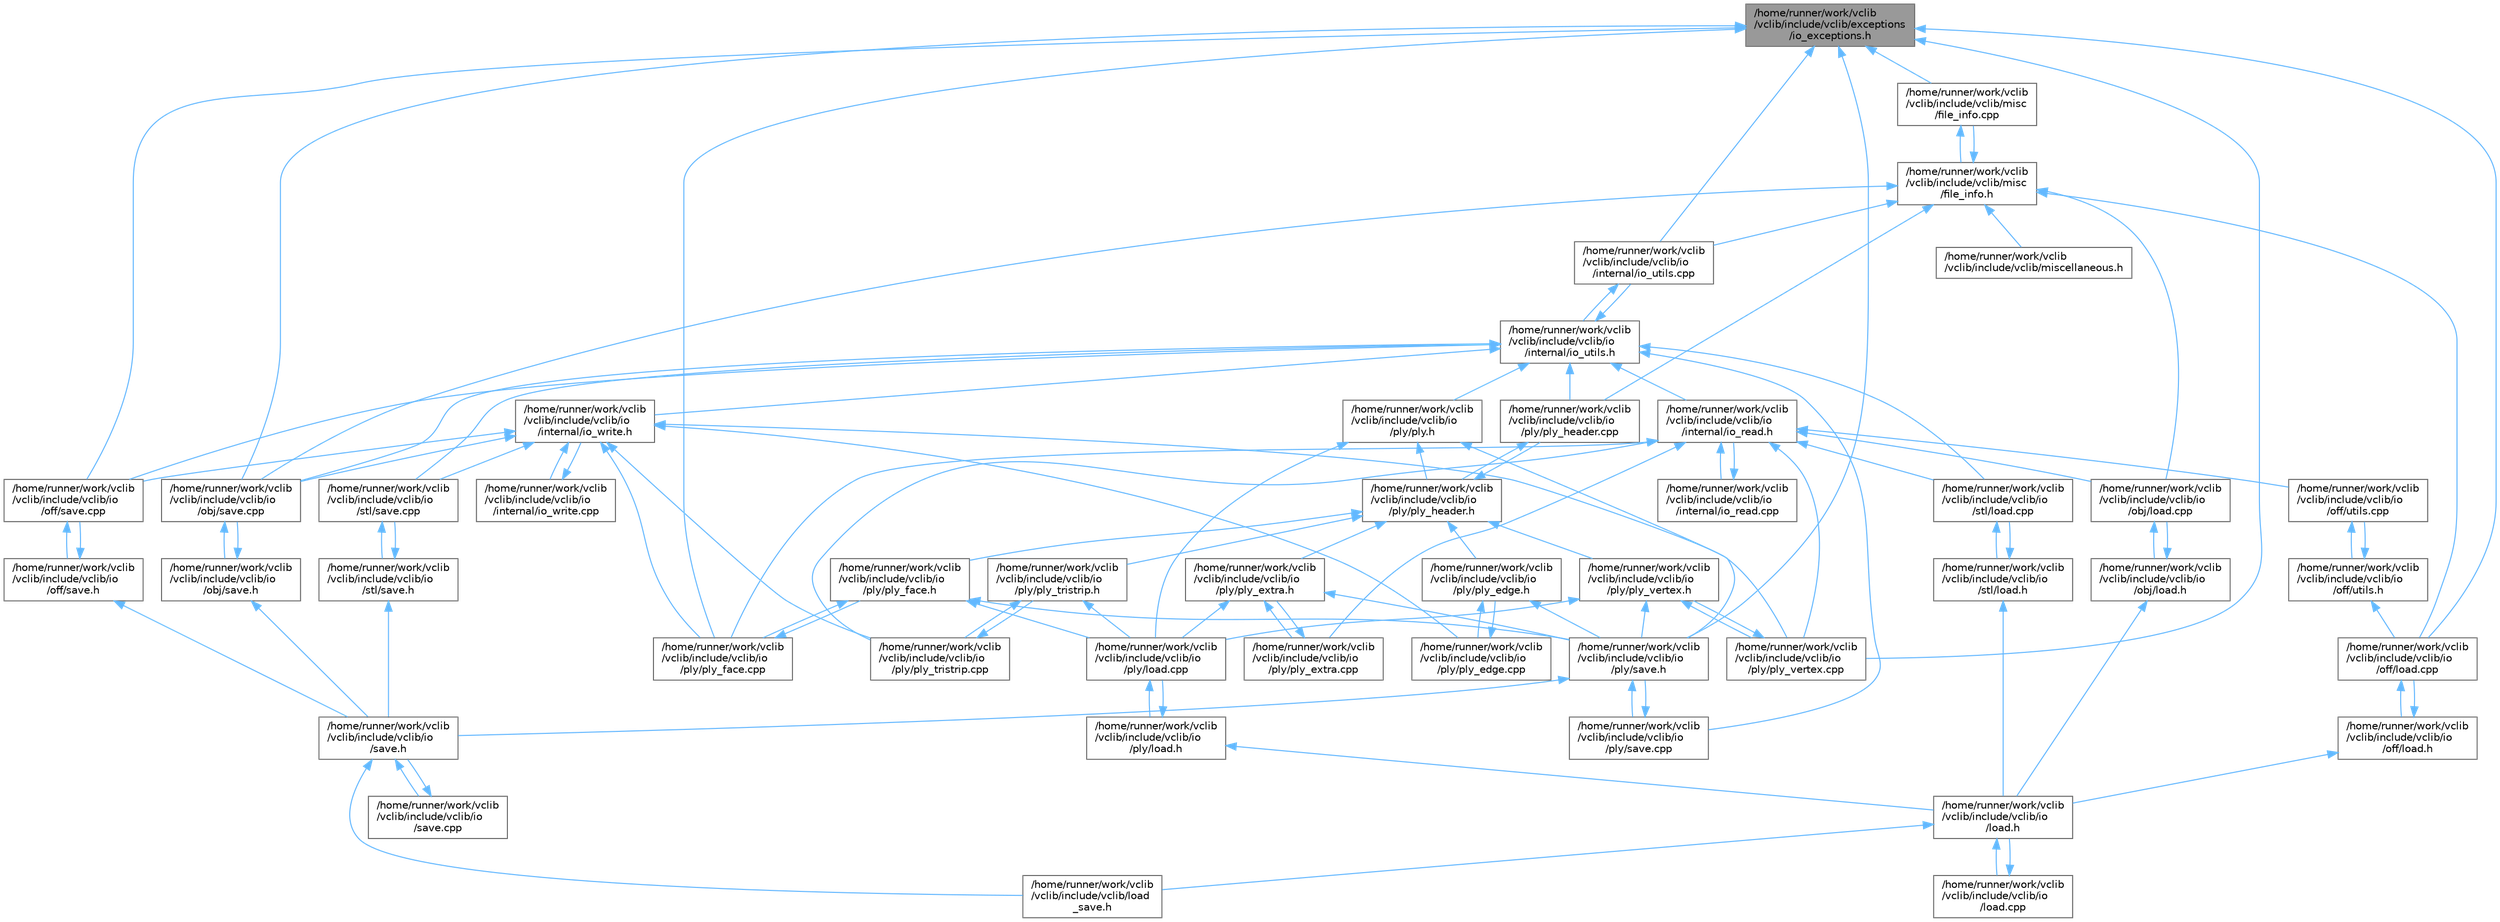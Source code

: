 digraph "/home/runner/work/vclib/vclib/include/vclib/exceptions/io_exceptions.h"
{
 // LATEX_PDF_SIZE
  bgcolor="transparent";
  edge [fontname=Helvetica,fontsize=10,labelfontname=Helvetica,labelfontsize=10];
  node [fontname=Helvetica,fontsize=10,shape=box,height=0.2,width=0.4];
  Node1 [label="/home/runner/work/vclib\l/vclib/include/vclib/exceptions\l/io_exceptions.h",height=0.2,width=0.4,color="gray40", fillcolor="grey60", style="filled", fontcolor="black",tooltip=" "];
  Node1 -> Node2 [dir="back",color="steelblue1",style="solid"];
  Node2 [label="/home/runner/work/vclib\l/vclib/include/vclib/io\l/internal/io_utils.cpp",height=0.2,width=0.4,color="grey40", fillcolor="white", style="filled",URL="$io__utils_8cpp.html",tooltip=" "];
  Node2 -> Node3 [dir="back",color="steelblue1",style="solid"];
  Node3 [label="/home/runner/work/vclib\l/vclib/include/vclib/io\l/internal/io_utils.h",height=0.2,width=0.4,color="grey40", fillcolor="white", style="filled",URL="$io__utils_8h.html",tooltip=" "];
  Node3 -> Node4 [dir="back",color="steelblue1",style="solid"];
  Node4 [label="/home/runner/work/vclib\l/vclib/include/vclib/io\l/internal/io_read.h",height=0.2,width=0.4,color="grey40", fillcolor="white", style="filled",URL="$io__read_8h.html",tooltip=" "];
  Node4 -> Node5 [dir="back",color="steelblue1",style="solid"];
  Node5 [label="/home/runner/work/vclib\l/vclib/include/vclib/io\l/internal/io_read.cpp",height=0.2,width=0.4,color="grey40", fillcolor="white", style="filled",URL="$io__read_8cpp.html",tooltip=" "];
  Node5 -> Node4 [dir="back",color="steelblue1",style="solid"];
  Node4 -> Node6 [dir="back",color="steelblue1",style="solid"];
  Node6 [label="/home/runner/work/vclib\l/vclib/include/vclib/io\l/obj/load.cpp",height=0.2,width=0.4,color="grey40", fillcolor="white", style="filled",URL="$obj_2load_8cpp.html",tooltip=" "];
  Node6 -> Node7 [dir="back",color="steelblue1",style="solid"];
  Node7 [label="/home/runner/work/vclib\l/vclib/include/vclib/io\l/obj/load.h",height=0.2,width=0.4,color="grey40", fillcolor="white", style="filled",URL="$obj_2load_8h.html",tooltip=" "];
  Node7 -> Node8 [dir="back",color="steelblue1",style="solid"];
  Node8 [label="/home/runner/work/vclib\l/vclib/include/vclib/io\l/load.h",height=0.2,width=0.4,color="grey40", fillcolor="white", style="filled",URL="$load_8h.html",tooltip=" "];
  Node8 -> Node9 [dir="back",color="steelblue1",style="solid"];
  Node9 [label="/home/runner/work/vclib\l/vclib/include/vclib/io\l/load.cpp",height=0.2,width=0.4,color="grey40", fillcolor="white", style="filled",URL="$load_8cpp.html",tooltip=" "];
  Node9 -> Node8 [dir="back",color="steelblue1",style="solid"];
  Node8 -> Node10 [dir="back",color="steelblue1",style="solid"];
  Node10 [label="/home/runner/work/vclib\l/vclib/include/vclib/load\l_save.h",height=0.2,width=0.4,color="grey40", fillcolor="white", style="filled",URL="$load__save_8h.html",tooltip=" "];
  Node7 -> Node6 [dir="back",color="steelblue1",style="solid"];
  Node4 -> Node11 [dir="back",color="steelblue1",style="solid"];
  Node11 [label="/home/runner/work/vclib\l/vclib/include/vclib/io\l/off/utils.cpp",height=0.2,width=0.4,color="grey40", fillcolor="white", style="filled",URL="$utils_8cpp.html",tooltip=" "];
  Node11 -> Node12 [dir="back",color="steelblue1",style="solid"];
  Node12 [label="/home/runner/work/vclib\l/vclib/include/vclib/io\l/off/utils.h",height=0.2,width=0.4,color="grey40", fillcolor="white", style="filled",URL="$utils_8h.html",tooltip=" "];
  Node12 -> Node13 [dir="back",color="steelblue1",style="solid"];
  Node13 [label="/home/runner/work/vclib\l/vclib/include/vclib/io\l/off/load.cpp",height=0.2,width=0.4,color="grey40", fillcolor="white", style="filled",URL="$off_2load_8cpp.html",tooltip=" "];
  Node13 -> Node14 [dir="back",color="steelblue1",style="solid"];
  Node14 [label="/home/runner/work/vclib\l/vclib/include/vclib/io\l/off/load.h",height=0.2,width=0.4,color="grey40", fillcolor="white", style="filled",URL="$off_2load_8h.html",tooltip=" "];
  Node14 -> Node8 [dir="back",color="steelblue1",style="solid"];
  Node14 -> Node13 [dir="back",color="steelblue1",style="solid"];
  Node12 -> Node11 [dir="back",color="steelblue1",style="solid"];
  Node4 -> Node15 [dir="back",color="steelblue1",style="solid"];
  Node15 [label="/home/runner/work/vclib\l/vclib/include/vclib/io\l/ply/ply_extra.cpp",height=0.2,width=0.4,color="grey40", fillcolor="white", style="filled",URL="$ply__extra_8cpp.html",tooltip=" "];
  Node15 -> Node16 [dir="back",color="steelblue1",style="solid"];
  Node16 [label="/home/runner/work/vclib\l/vclib/include/vclib/io\l/ply/ply_extra.h",height=0.2,width=0.4,color="grey40", fillcolor="white", style="filled",URL="$ply__extra_8h.html",tooltip=" "];
  Node16 -> Node17 [dir="back",color="steelblue1",style="solid"];
  Node17 [label="/home/runner/work/vclib\l/vclib/include/vclib/io\l/ply/load.cpp",height=0.2,width=0.4,color="grey40", fillcolor="white", style="filled",URL="$ply_2load_8cpp.html",tooltip=" "];
  Node17 -> Node18 [dir="back",color="steelblue1",style="solid"];
  Node18 [label="/home/runner/work/vclib\l/vclib/include/vclib/io\l/ply/load.h",height=0.2,width=0.4,color="grey40", fillcolor="white", style="filled",URL="$ply_2load_8h.html",tooltip=" "];
  Node18 -> Node8 [dir="back",color="steelblue1",style="solid"];
  Node18 -> Node17 [dir="back",color="steelblue1",style="solid"];
  Node16 -> Node15 [dir="back",color="steelblue1",style="solid"];
  Node16 -> Node19 [dir="back",color="steelblue1",style="solid"];
  Node19 [label="/home/runner/work/vclib\l/vclib/include/vclib/io\l/ply/save.h",height=0.2,width=0.4,color="grey40", fillcolor="white", style="filled",URL="$ply_2save_8h.html",tooltip=" "];
  Node19 -> Node20 [dir="back",color="steelblue1",style="solid"];
  Node20 [label="/home/runner/work/vclib\l/vclib/include/vclib/io\l/ply/save.cpp",height=0.2,width=0.4,color="grey40", fillcolor="white", style="filled",URL="$ply_2save_8cpp.html",tooltip=" "];
  Node20 -> Node19 [dir="back",color="steelblue1",style="solid"];
  Node19 -> Node21 [dir="back",color="steelblue1",style="solid"];
  Node21 [label="/home/runner/work/vclib\l/vclib/include/vclib/io\l/save.h",height=0.2,width=0.4,color="grey40", fillcolor="white", style="filled",URL="$save_8h.html",tooltip=" "];
  Node21 -> Node22 [dir="back",color="steelblue1",style="solid"];
  Node22 [label="/home/runner/work/vclib\l/vclib/include/vclib/io\l/save.cpp",height=0.2,width=0.4,color="grey40", fillcolor="white", style="filled",URL="$save_8cpp.html",tooltip=" "];
  Node22 -> Node21 [dir="back",color="steelblue1",style="solid"];
  Node21 -> Node10 [dir="back",color="steelblue1",style="solid"];
  Node4 -> Node23 [dir="back",color="steelblue1",style="solid"];
  Node23 [label="/home/runner/work/vclib\l/vclib/include/vclib/io\l/ply/ply_face.cpp",height=0.2,width=0.4,color="grey40", fillcolor="white", style="filled",URL="$ply__face_8cpp.html",tooltip=" "];
  Node23 -> Node24 [dir="back",color="steelblue1",style="solid"];
  Node24 [label="/home/runner/work/vclib\l/vclib/include/vclib/io\l/ply/ply_face.h",height=0.2,width=0.4,color="grey40", fillcolor="white", style="filled",URL="$ply__face_8h.html",tooltip=" "];
  Node24 -> Node17 [dir="back",color="steelblue1",style="solid"];
  Node24 -> Node23 [dir="back",color="steelblue1",style="solid"];
  Node24 -> Node19 [dir="back",color="steelblue1",style="solid"];
  Node4 -> Node25 [dir="back",color="steelblue1",style="solid"];
  Node25 [label="/home/runner/work/vclib\l/vclib/include/vclib/io\l/ply/ply_tristrip.cpp",height=0.2,width=0.4,color="grey40", fillcolor="white", style="filled",URL="$ply__tristrip_8cpp.html",tooltip=" "];
  Node25 -> Node26 [dir="back",color="steelblue1",style="solid"];
  Node26 [label="/home/runner/work/vclib\l/vclib/include/vclib/io\l/ply/ply_tristrip.h",height=0.2,width=0.4,color="grey40", fillcolor="white", style="filled",URL="$ply__tristrip_8h.html",tooltip=" "];
  Node26 -> Node17 [dir="back",color="steelblue1",style="solid"];
  Node26 -> Node25 [dir="back",color="steelblue1",style="solid"];
  Node4 -> Node27 [dir="back",color="steelblue1",style="solid"];
  Node27 [label="/home/runner/work/vclib\l/vclib/include/vclib/io\l/ply/ply_vertex.cpp",height=0.2,width=0.4,color="grey40", fillcolor="white", style="filled",URL="$ply__vertex_8cpp.html",tooltip=" "];
  Node27 -> Node28 [dir="back",color="steelblue1",style="solid"];
  Node28 [label="/home/runner/work/vclib\l/vclib/include/vclib/io\l/ply/ply_vertex.h",height=0.2,width=0.4,color="grey40", fillcolor="white", style="filled",URL="$ply__vertex_8h.html",tooltip=" "];
  Node28 -> Node17 [dir="back",color="steelblue1",style="solid"];
  Node28 -> Node27 [dir="back",color="steelblue1",style="solid"];
  Node28 -> Node19 [dir="back",color="steelblue1",style="solid"];
  Node4 -> Node29 [dir="back",color="steelblue1",style="solid"];
  Node29 [label="/home/runner/work/vclib\l/vclib/include/vclib/io\l/stl/load.cpp",height=0.2,width=0.4,color="grey40", fillcolor="white", style="filled",URL="$stl_2load_8cpp.html",tooltip=" "];
  Node29 -> Node30 [dir="back",color="steelblue1",style="solid"];
  Node30 [label="/home/runner/work/vclib\l/vclib/include/vclib/io\l/stl/load.h",height=0.2,width=0.4,color="grey40", fillcolor="white", style="filled",URL="$stl_2load_8h.html",tooltip=" "];
  Node30 -> Node8 [dir="back",color="steelblue1",style="solid"];
  Node30 -> Node29 [dir="back",color="steelblue1",style="solid"];
  Node3 -> Node2 [dir="back",color="steelblue1",style="solid"];
  Node3 -> Node31 [dir="back",color="steelblue1",style="solid"];
  Node31 [label="/home/runner/work/vclib\l/vclib/include/vclib/io\l/internal/io_write.h",height=0.2,width=0.4,color="grey40", fillcolor="white", style="filled",URL="$io__write_8h.html",tooltip=" "];
  Node31 -> Node32 [dir="back",color="steelblue1",style="solid"];
  Node32 [label="/home/runner/work/vclib\l/vclib/include/vclib/io\l/internal/io_write.cpp",height=0.2,width=0.4,color="grey40", fillcolor="white", style="filled",URL="$io__write_8cpp.html",tooltip=" "];
  Node32 -> Node31 [dir="back",color="steelblue1",style="solid"];
  Node31 -> Node33 [dir="back",color="steelblue1",style="solid"];
  Node33 [label="/home/runner/work/vclib\l/vclib/include/vclib/io\l/obj/save.cpp",height=0.2,width=0.4,color="grey40", fillcolor="white", style="filled",URL="$obj_2save_8cpp.html",tooltip=" "];
  Node33 -> Node34 [dir="back",color="steelblue1",style="solid"];
  Node34 [label="/home/runner/work/vclib\l/vclib/include/vclib/io\l/obj/save.h",height=0.2,width=0.4,color="grey40", fillcolor="white", style="filled",URL="$obj_2save_8h.html",tooltip=" "];
  Node34 -> Node33 [dir="back",color="steelblue1",style="solid"];
  Node34 -> Node21 [dir="back",color="steelblue1",style="solid"];
  Node31 -> Node35 [dir="back",color="steelblue1",style="solid"];
  Node35 [label="/home/runner/work/vclib\l/vclib/include/vclib/io\l/off/save.cpp",height=0.2,width=0.4,color="grey40", fillcolor="white", style="filled",URL="$off_2save_8cpp.html",tooltip=" "];
  Node35 -> Node36 [dir="back",color="steelblue1",style="solid"];
  Node36 [label="/home/runner/work/vclib\l/vclib/include/vclib/io\l/off/save.h",height=0.2,width=0.4,color="grey40", fillcolor="white", style="filled",URL="$off_2save_8h.html",tooltip=" "];
  Node36 -> Node35 [dir="back",color="steelblue1",style="solid"];
  Node36 -> Node21 [dir="back",color="steelblue1",style="solid"];
  Node31 -> Node37 [dir="back",color="steelblue1",style="solid"];
  Node37 [label="/home/runner/work/vclib\l/vclib/include/vclib/io\l/ply/ply_edge.cpp",height=0.2,width=0.4,color="grey40", fillcolor="white", style="filled",URL="$ply__edge_8cpp.html",tooltip=" "];
  Node37 -> Node38 [dir="back",color="steelblue1",style="solid"];
  Node38 [label="/home/runner/work/vclib\l/vclib/include/vclib/io\l/ply/ply_edge.h",height=0.2,width=0.4,color="grey40", fillcolor="white", style="filled",URL="$ply__edge_8h.html",tooltip=" "];
  Node38 -> Node37 [dir="back",color="steelblue1",style="solid"];
  Node38 -> Node19 [dir="back",color="steelblue1",style="solid"];
  Node31 -> Node23 [dir="back",color="steelblue1",style="solid"];
  Node31 -> Node25 [dir="back",color="steelblue1",style="solid"];
  Node31 -> Node27 [dir="back",color="steelblue1",style="solid"];
  Node31 -> Node39 [dir="back",color="steelblue1",style="solid"];
  Node39 [label="/home/runner/work/vclib\l/vclib/include/vclib/io\l/stl/save.cpp",height=0.2,width=0.4,color="grey40", fillcolor="white", style="filled",URL="$stl_2save_8cpp.html",tooltip=" "];
  Node39 -> Node40 [dir="back",color="steelblue1",style="solid"];
  Node40 [label="/home/runner/work/vclib\l/vclib/include/vclib/io\l/stl/save.h",height=0.2,width=0.4,color="grey40", fillcolor="white", style="filled",URL="$stl_2save_8h.html",tooltip=" "];
  Node40 -> Node21 [dir="back",color="steelblue1",style="solid"];
  Node40 -> Node39 [dir="back",color="steelblue1",style="solid"];
  Node3 -> Node33 [dir="back",color="steelblue1",style="solid"];
  Node3 -> Node35 [dir="back",color="steelblue1",style="solid"];
  Node3 -> Node41 [dir="back",color="steelblue1",style="solid"];
  Node41 [label="/home/runner/work/vclib\l/vclib/include/vclib/io\l/ply/ply.h",height=0.2,width=0.4,color="grey40", fillcolor="white", style="filled",URL="$ply_8h.html",tooltip=" "];
  Node41 -> Node17 [dir="back",color="steelblue1",style="solid"];
  Node41 -> Node42 [dir="back",color="steelblue1",style="solid"];
  Node42 [label="/home/runner/work/vclib\l/vclib/include/vclib/io\l/ply/ply_header.h",height=0.2,width=0.4,color="grey40", fillcolor="white", style="filled",URL="$ply__header_8h.html",tooltip=" "];
  Node42 -> Node38 [dir="back",color="steelblue1",style="solid"];
  Node42 -> Node16 [dir="back",color="steelblue1",style="solid"];
  Node42 -> Node24 [dir="back",color="steelblue1",style="solid"];
  Node42 -> Node43 [dir="back",color="steelblue1",style="solid"];
  Node43 [label="/home/runner/work/vclib\l/vclib/include/vclib/io\l/ply/ply_header.cpp",height=0.2,width=0.4,color="grey40", fillcolor="white", style="filled",URL="$ply__header_8cpp.html",tooltip=" "];
  Node43 -> Node42 [dir="back",color="steelblue1",style="solid"];
  Node42 -> Node26 [dir="back",color="steelblue1",style="solid"];
  Node42 -> Node28 [dir="back",color="steelblue1",style="solid"];
  Node41 -> Node19 [dir="back",color="steelblue1",style="solid"];
  Node3 -> Node43 [dir="back",color="steelblue1",style="solid"];
  Node3 -> Node20 [dir="back",color="steelblue1",style="solid"];
  Node3 -> Node29 [dir="back",color="steelblue1",style="solid"];
  Node3 -> Node39 [dir="back",color="steelblue1",style="solid"];
  Node1 -> Node33 [dir="back",color="steelblue1",style="solid"];
  Node1 -> Node13 [dir="back",color="steelblue1",style="solid"];
  Node1 -> Node35 [dir="back",color="steelblue1",style="solid"];
  Node1 -> Node23 [dir="back",color="steelblue1",style="solid"];
  Node1 -> Node27 [dir="back",color="steelblue1",style="solid"];
  Node1 -> Node19 [dir="back",color="steelblue1",style="solid"];
  Node1 -> Node44 [dir="back",color="steelblue1",style="solid"];
  Node44 [label="/home/runner/work/vclib\l/vclib/include/vclib/misc\l/file_info.cpp",height=0.2,width=0.4,color="grey40", fillcolor="white", style="filled",URL="$file__info_8cpp.html",tooltip=" "];
  Node44 -> Node45 [dir="back",color="steelblue1",style="solid"];
  Node45 [label="/home/runner/work/vclib\l/vclib/include/vclib/misc\l/file_info.h",height=0.2,width=0.4,color="grey40", fillcolor="white", style="filled",URL="$file__info_8h.html",tooltip=" "];
  Node45 -> Node2 [dir="back",color="steelblue1",style="solid"];
  Node45 -> Node6 [dir="back",color="steelblue1",style="solid"];
  Node45 -> Node33 [dir="back",color="steelblue1",style="solid"];
  Node45 -> Node13 [dir="back",color="steelblue1",style="solid"];
  Node45 -> Node43 [dir="back",color="steelblue1",style="solid"];
  Node45 -> Node44 [dir="back",color="steelblue1",style="solid"];
  Node45 -> Node46 [dir="back",color="steelblue1",style="solid"];
  Node46 [label="/home/runner/work/vclib\l/vclib/include/vclib/miscellaneous.h",height=0.2,width=0.4,color="grey40", fillcolor="white", style="filled",URL="$miscellaneous_8h.html",tooltip=" "];
}
